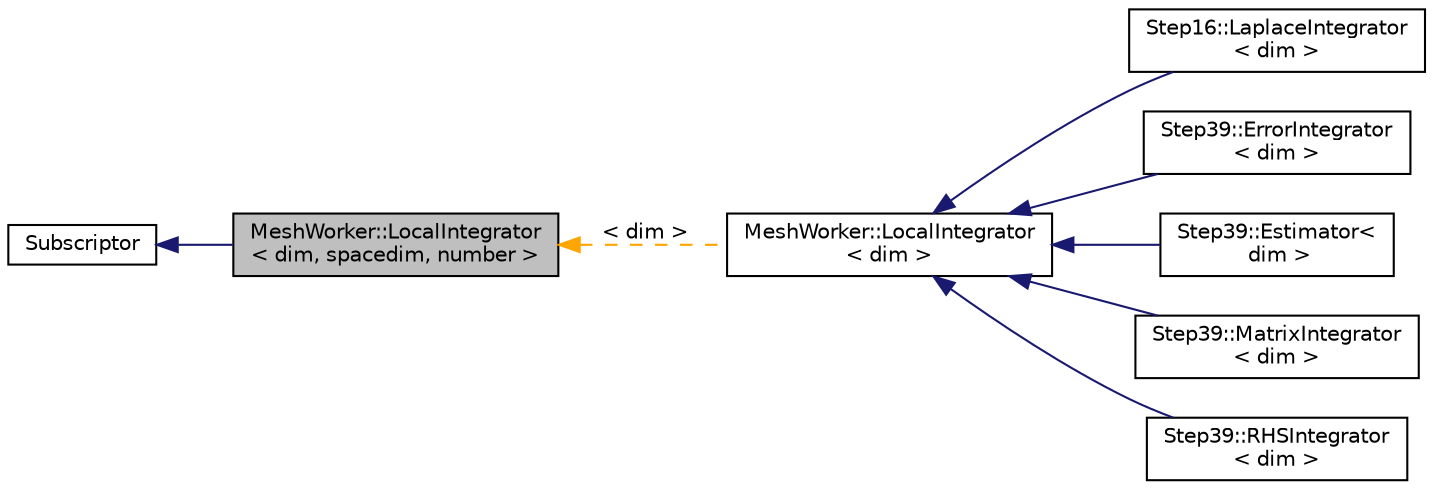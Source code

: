 digraph "MeshWorker::LocalIntegrator&lt; dim, spacedim, number &gt;"
{
 // LATEX_PDF_SIZE
  edge [fontname="Helvetica",fontsize="10",labelfontname="Helvetica",labelfontsize="10"];
  node [fontname="Helvetica",fontsize="10",shape=record];
  rankdir="LR";
  Node1 [label="MeshWorker::LocalIntegrator\l\< dim, spacedim, number \>",height=0.2,width=0.4,color="black", fillcolor="grey75", style="filled", fontcolor="black",tooltip=" "];
  Node2 -> Node1 [dir="back",color="midnightblue",fontsize="10",style="solid",fontname="Helvetica"];
  Node2 [label="Subscriptor",height=0.2,width=0.4,color="black", fillcolor="white", style="filled",URL="$classSubscriptor.html",tooltip=" "];
  Node1 -> Node3 [dir="back",color="orange",fontsize="10",style="dashed",label=" \< dim \>" ,fontname="Helvetica"];
  Node3 [label="MeshWorker::LocalIntegrator\l\< dim \>",height=0.2,width=0.4,color="black", fillcolor="white", style="filled",URL="$classMeshWorker_1_1LocalIntegrator.html",tooltip=" "];
  Node3 -> Node4 [dir="back",color="midnightblue",fontsize="10",style="solid",fontname="Helvetica"];
  Node4 [label="Step16::LaplaceIntegrator\l\< dim \>",height=0.2,width=0.4,color="black", fillcolor="white", style="filled",URL="$classStep16_1_1LaplaceIntegrator.html",tooltip=" "];
  Node3 -> Node5 [dir="back",color="midnightblue",fontsize="10",style="solid",fontname="Helvetica"];
  Node5 [label="Step39::ErrorIntegrator\l\< dim \>",height=0.2,width=0.4,color="black", fillcolor="white", style="filled",URL="$classStep39_1_1ErrorIntegrator.html",tooltip=" "];
  Node3 -> Node6 [dir="back",color="midnightblue",fontsize="10",style="solid",fontname="Helvetica"];
  Node6 [label="Step39::Estimator\<\l dim \>",height=0.2,width=0.4,color="black", fillcolor="white", style="filled",URL="$classStep39_1_1Estimator.html",tooltip=" "];
  Node3 -> Node7 [dir="back",color="midnightblue",fontsize="10",style="solid",fontname="Helvetica"];
  Node7 [label="Step39::MatrixIntegrator\l\< dim \>",height=0.2,width=0.4,color="black", fillcolor="white", style="filled",URL="$classStep39_1_1MatrixIntegrator.html",tooltip=" "];
  Node3 -> Node8 [dir="back",color="midnightblue",fontsize="10",style="solid",fontname="Helvetica"];
  Node8 [label="Step39::RHSIntegrator\l\< dim \>",height=0.2,width=0.4,color="black", fillcolor="white", style="filled",URL="$classStep39_1_1RHSIntegrator.html",tooltip=" "];
}
